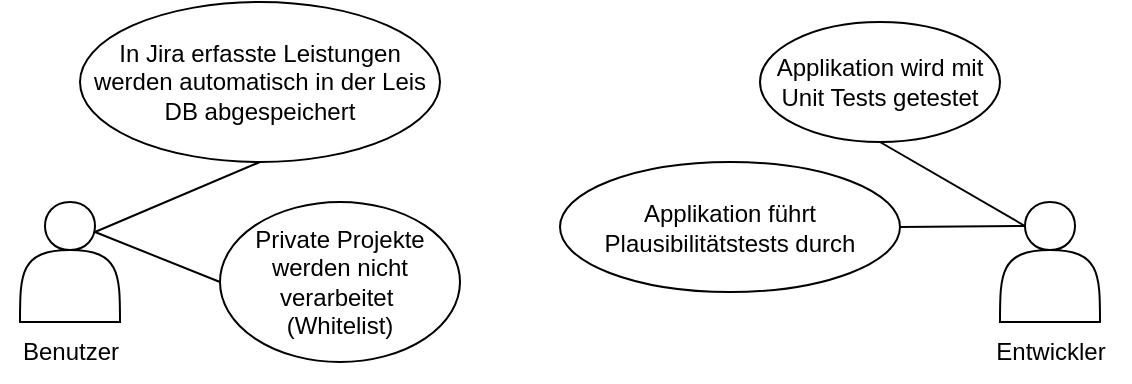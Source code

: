 <mxfile version="24.0.7" type="device">
  <diagram name="Page-1" id="JTqRlM-jBYFBGNSzGr8l">
    <mxGraphModel dx="1386" dy="871" grid="1" gridSize="10" guides="1" tooltips="1" connect="1" arrows="1" fold="1" page="1" pageScale="1" pageWidth="850" pageHeight="1100" math="0" shadow="0">
      <root>
        <mxCell id="0" />
        <mxCell id="1" parent="0" />
        <mxCell id="OIbkQJYILjr2LHhR_E8L-1" value="" style="shape=actor;whiteSpace=wrap;html=1;" vertex="1" parent="1">
          <mxGeometry x="160" y="340" width="50" height="60" as="geometry" />
        </mxCell>
        <mxCell id="OIbkQJYILjr2LHhR_E8L-3" value="Benutzer" style="text;html=1;align=center;verticalAlign=middle;resizable=0;points=[];autosize=1;strokeColor=none;fillColor=none;" vertex="1" parent="1">
          <mxGeometry x="150" y="400" width="70" height="30" as="geometry" />
        </mxCell>
        <mxCell id="OIbkQJYILjr2LHhR_E8L-4" value="" style="shape=actor;whiteSpace=wrap;html=1;" vertex="1" parent="1">
          <mxGeometry x="650" y="340" width="50" height="60" as="geometry" />
        </mxCell>
        <mxCell id="OIbkQJYILjr2LHhR_E8L-5" value="Entwickler" style="text;html=1;align=center;verticalAlign=middle;resizable=0;points=[];autosize=1;strokeColor=none;fillColor=none;" vertex="1" parent="1">
          <mxGeometry x="635" y="400" width="80" height="30" as="geometry" />
        </mxCell>
        <mxCell id="OIbkQJYILjr2LHhR_E8L-6" value="In Jira erfasste Leistungen werden automatisch in der Leis DB abgespeichert" style="ellipse;whiteSpace=wrap;html=1;" vertex="1" parent="1">
          <mxGeometry x="190" y="240" width="180" height="80" as="geometry" />
        </mxCell>
        <mxCell id="OIbkQJYILjr2LHhR_E8L-7" value="" style="endArrow=none;html=1;rounded=0;entryX=0.5;entryY=1;entryDx=0;entryDy=0;exitX=0.75;exitY=0.25;exitDx=0;exitDy=0;exitPerimeter=0;" edge="1" parent="1" source="OIbkQJYILjr2LHhR_E8L-1" target="OIbkQJYILjr2LHhR_E8L-6">
          <mxGeometry width="50" height="50" relative="1" as="geometry">
            <mxPoint x="380" y="480" as="sourcePoint" />
            <mxPoint x="430" y="430" as="targetPoint" />
          </mxGeometry>
        </mxCell>
        <mxCell id="OIbkQJYILjr2LHhR_E8L-8" value="Applikation wird mit Unit Tests getestet" style="ellipse;whiteSpace=wrap;html=1;" vertex="1" parent="1">
          <mxGeometry x="530" y="250" width="120" height="60" as="geometry" />
        </mxCell>
        <mxCell id="OIbkQJYILjr2LHhR_E8L-9" value="Applikation führt Plausibilitätstests durch" style="ellipse;whiteSpace=wrap;html=1;" vertex="1" parent="1">
          <mxGeometry x="430" y="320" width="170" height="65" as="geometry" />
        </mxCell>
        <mxCell id="OIbkQJYILjr2LHhR_E8L-10" value="Private Projekte werden nicht verarbeitet&amp;nbsp;&lt;div&gt;(Whitelist)&lt;/div&gt;" style="ellipse;whiteSpace=wrap;html=1;" vertex="1" parent="1">
          <mxGeometry x="260" y="340" width="120" height="80" as="geometry" />
        </mxCell>
        <mxCell id="OIbkQJYILjr2LHhR_E8L-13" value="" style="endArrow=none;html=1;rounded=0;exitX=0.75;exitY=0.25;exitDx=0;exitDy=0;exitPerimeter=0;entryX=0;entryY=0.5;entryDx=0;entryDy=0;" edge="1" parent="1" source="OIbkQJYILjr2LHhR_E8L-1" target="OIbkQJYILjr2LHhR_E8L-10">
          <mxGeometry width="50" height="50" relative="1" as="geometry">
            <mxPoint x="520" y="350" as="sourcePoint" />
            <mxPoint x="570" y="300" as="targetPoint" />
          </mxGeometry>
        </mxCell>
        <mxCell id="OIbkQJYILjr2LHhR_E8L-14" value="" style="endArrow=none;html=1;rounded=0;entryX=0.5;entryY=1;entryDx=0;entryDy=0;exitX=0.25;exitY=0.2;exitDx=0;exitDy=0;exitPerimeter=0;" edge="1" parent="1" source="OIbkQJYILjr2LHhR_E8L-4" target="OIbkQJYILjr2LHhR_E8L-8">
          <mxGeometry width="50" height="50" relative="1" as="geometry">
            <mxPoint x="520" y="350" as="sourcePoint" />
            <mxPoint x="570" y="300" as="targetPoint" />
          </mxGeometry>
        </mxCell>
        <mxCell id="OIbkQJYILjr2LHhR_E8L-15" value="" style="endArrow=none;html=1;rounded=0;entryX=0.25;entryY=0.2;entryDx=0;entryDy=0;entryPerimeter=0;exitX=1;exitY=0.5;exitDx=0;exitDy=0;" edge="1" parent="1" source="OIbkQJYILjr2LHhR_E8L-9" target="OIbkQJYILjr2LHhR_E8L-4">
          <mxGeometry width="50" height="50" relative="1" as="geometry">
            <mxPoint x="520" y="350" as="sourcePoint" />
            <mxPoint x="570" y="300" as="targetPoint" />
          </mxGeometry>
        </mxCell>
      </root>
    </mxGraphModel>
  </diagram>
</mxfile>
